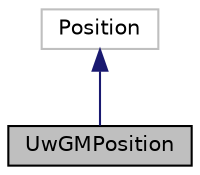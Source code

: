 digraph "UwGMPosition"
{
 // LATEX_PDF_SIZE
  edge [fontname="Helvetica",fontsize="10",labelfontname="Helvetica",labelfontsize="10"];
  node [fontname="Helvetica",fontsize="10",shape=record];
  Node1 [label="UwGMPosition",height=0.2,width=0.4,color="black", fillcolor="grey75", style="filled", fontcolor="black",tooltip="UwGMPosition class implements the Gauss Markov 3D mobility model."];
  Node2 -> Node1 [dir="back",color="midnightblue",fontsize="10",style="solid",fontname="Helvetica"];
  Node2 [label="Position",height=0.2,width=0.4,color="grey75", fillcolor="white", style="filled",tooltip=" "];
}
